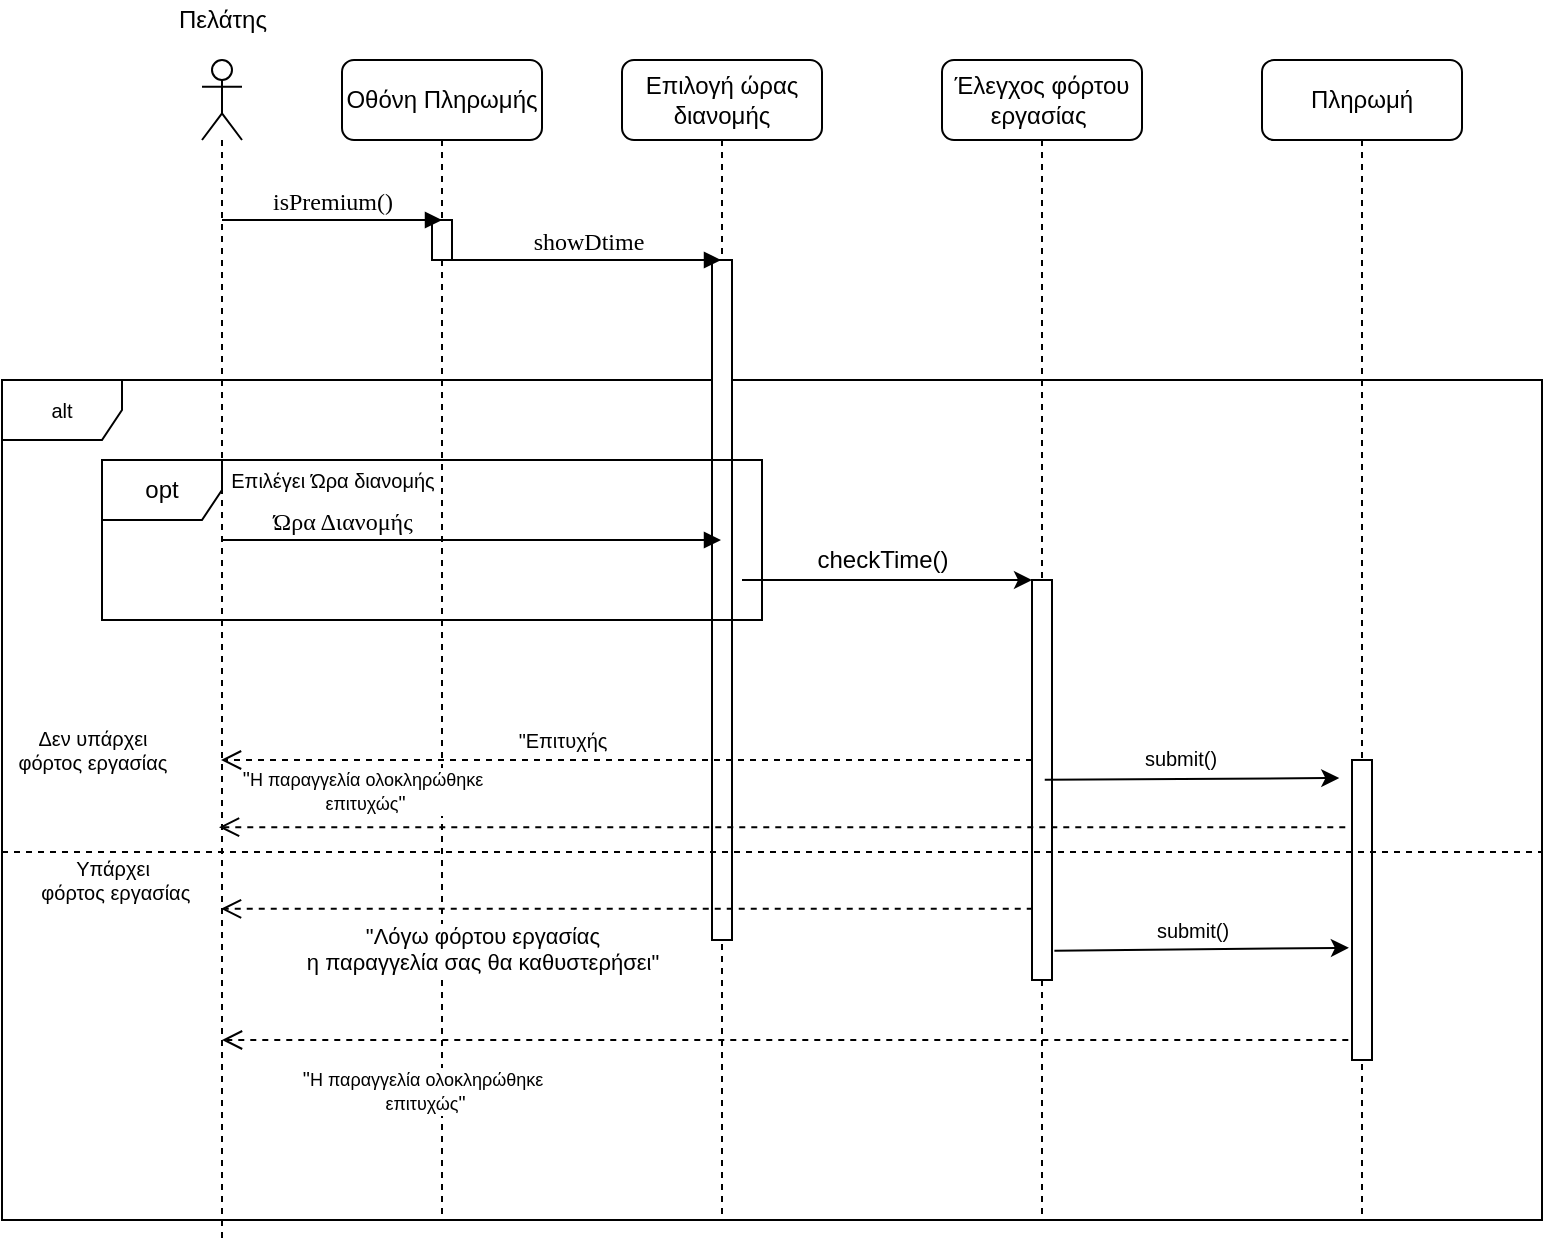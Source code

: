 <mxfile version="20.0.0" type="device"><diagram name="Page-1" id="13e1069c-82ec-6db2-03f1-153e76fe0fe0"><mxGraphModel dx="2587" dy="625" grid="1" gridSize="10" guides="1" tooltips="1" connect="1" arrows="1" fold="1" page="1" pageScale="1" pageWidth="1100" pageHeight="850" background="none" math="0" shadow="0"><root><mxCell id="0"/><mxCell id="1" parent="0"/><mxCell id="qmnDeg5BUjHnrOhxv2EJ-23" value="alt" style="shape=umlFrame;whiteSpace=wrap;html=1;fontSize=10;" vertex="1" parent="1"><mxGeometry x="-70" y="240" width="770" height="420" as="geometry"/></mxCell><mxCell id="7baba1c4bc27f4b0-2" value="&lt;span style=&quot;font-family: Helvetica;&quot;&gt;Επιλογή ώρας διανομής&lt;/span&gt;" style="shape=umlLifeline;perimeter=lifelinePerimeter;whiteSpace=wrap;html=1;container=1;collapsible=0;recursiveResize=0;outlineConnect=0;rounded=1;shadow=0;comic=0;labelBackgroundColor=none;strokeWidth=1;fontFamily=Verdana;fontSize=12;align=center;" parent="1" vertex="1"><mxGeometry x="240" y="80" width="100" height="580" as="geometry"/></mxCell><mxCell id="7baba1c4bc27f4b0-10" value="" style="html=1;points=[];perimeter=orthogonalPerimeter;rounded=0;shadow=0;comic=0;labelBackgroundColor=none;strokeWidth=1;fontFamily=Verdana;fontSize=12;align=center;" parent="7baba1c4bc27f4b0-2" vertex="1"><mxGeometry x="45" y="100" width="10" height="340" as="geometry"/></mxCell><mxCell id="7baba1c4bc27f4b0-3" value="&lt;span style=&quot;font-family: Helvetica;&quot;&gt;Πληρωμή&lt;/span&gt;" style="shape=umlLifeline;perimeter=lifelinePerimeter;whiteSpace=wrap;html=1;container=1;collapsible=0;recursiveResize=0;outlineConnect=0;rounded=1;shadow=0;comic=0;labelBackgroundColor=none;strokeWidth=1;fontFamily=Verdana;fontSize=12;align=center;" parent="1" vertex="1"><mxGeometry x="560" y="80" width="100" height="580" as="geometry"/></mxCell><mxCell id="7baba1c4bc27f4b0-13" value="" style="html=1;points=[];perimeter=orthogonalPerimeter;rounded=0;shadow=0;comic=0;labelBackgroundColor=none;strokeWidth=1;fontFamily=Verdana;fontSize=12;align=center;" parent="7baba1c4bc27f4b0-3" vertex="1"><mxGeometry x="45" y="350" width="10" height="150" as="geometry"/></mxCell><mxCell id="7baba1c4bc27f4b0-8" value="&lt;span style=&quot;font-family: Helvetica;&quot;&gt;Οθόνη Πληρωμής&lt;/span&gt;" style="shape=umlLifeline;perimeter=lifelinePerimeter;whiteSpace=wrap;html=1;container=1;collapsible=0;recursiveResize=0;outlineConnect=0;rounded=1;shadow=0;comic=0;labelBackgroundColor=none;strokeWidth=1;fontFamily=Verdana;fontSize=12;align=center;" parent="1" vertex="1"><mxGeometry x="100" y="80" width="100" height="580" as="geometry"/></mxCell><mxCell id="7baba1c4bc27f4b0-9" value="" style="html=1;points=[];perimeter=orthogonalPerimeter;rounded=0;shadow=0;comic=0;labelBackgroundColor=none;strokeWidth=1;fontFamily=Verdana;fontSize=12;align=center;" parent="7baba1c4bc27f4b0-8" vertex="1"><mxGeometry x="45" y="80" width="10" height="20" as="geometry"/></mxCell><mxCell id="qmnDeg5BUjHnrOhxv2EJ-9" value="opt" style="shape=umlFrame;whiteSpace=wrap;html=1;" vertex="1" parent="7baba1c4bc27f4b0-8"><mxGeometry x="-120" y="200" width="330" height="80" as="geometry"/></mxCell><mxCell id="qmnDeg5BUjHnrOhxv2EJ-24" value="Επιλέγει Ώρα διανομής" style="text;html=1;align=center;verticalAlign=middle;resizable=0;points=[];autosize=1;strokeColor=none;fillColor=none;fontSize=10;" vertex="1" parent="7baba1c4bc27f4b0-8"><mxGeometry x="-65" y="200" width="120" height="20" as="geometry"/></mxCell><mxCell id="qmnDeg5BUjHnrOhxv2EJ-1" value="" style="shape=umlLifeline;participant=umlActor;perimeter=lifelinePerimeter;whiteSpace=wrap;html=1;container=1;collapsible=0;recursiveResize=0;verticalAlign=top;spacingTop=36;outlineConnect=0;" vertex="1" parent="1"><mxGeometry x="30" y="80" width="20" height="590" as="geometry"/></mxCell><mxCell id="qmnDeg5BUjHnrOhxv2EJ-4" value="&lt;blockquote style=&quot;margin: 0 0 0 40px; border: none; padding: 0px;&quot;&gt;Πελάτης&lt;/blockquote&gt;" style="text;html=1;align=center;verticalAlign=middle;resizable=0;points=[];autosize=1;strokeColor=none;fillColor=none;" vertex="1" parent="1"><mxGeometry x="-30" y="50" width="100" height="20" as="geometry"/></mxCell><mxCell id="qmnDeg5BUjHnrOhxv2EJ-5" value="isPremium()" style="html=1;verticalAlign=bottom;endArrow=block;labelBackgroundColor=none;fontFamily=Verdana;fontSize=12;edgeStyle=elbowEdgeStyle;elbow=vertical;" edge="1" parent="1"><mxGeometry relative="1" as="geometry"><mxPoint x="40" y="160" as="sourcePoint"/><mxPoint x="150" y="160" as="targetPoint"/></mxGeometry></mxCell><mxCell id="qmnDeg5BUjHnrOhxv2EJ-7" value="Ώρα Διανομής" style="html=1;verticalAlign=bottom;endArrow=block;labelBackgroundColor=none;fontFamily=Verdana;fontSize=12;edgeStyle=elbowEdgeStyle;elbow=vertical;" edge="1" parent="1"><mxGeometry x="-0.519" relative="1" as="geometry"><mxPoint x="40" y="320" as="sourcePoint"/><mxPoint x="289.5" y="320" as="targetPoint"/><mxPoint as="offset"/></mxGeometry></mxCell><mxCell id="qmnDeg5BUjHnrOhxv2EJ-8" value="showDtime" style="html=1;verticalAlign=bottom;endArrow=block;labelBackgroundColor=none;fontFamily=Verdana;fontSize=12;edgeStyle=elbowEdgeStyle;elbow=vertical;" edge="1" parent="1"><mxGeometry relative="1" as="geometry"><mxPoint x="155" y="180" as="sourcePoint"/><mxPoint x="289.5" y="180" as="targetPoint"/></mxGeometry></mxCell><mxCell id="qmnDeg5BUjHnrOhxv2EJ-12" value="&lt;font face=&quot;Helvetica&quot;&gt;Έλεγχος φόρτου εργασίας&amp;nbsp;&lt;/font&gt;" style="shape=umlLifeline;perimeter=lifelinePerimeter;whiteSpace=wrap;html=1;container=1;collapsible=0;recursiveResize=0;outlineConnect=0;rounded=1;shadow=0;comic=0;labelBackgroundColor=none;strokeWidth=1;fontFamily=Verdana;fontSize=12;align=center;" vertex="1" parent="1"><mxGeometry x="400" y="80" width="100" height="580" as="geometry"/></mxCell><mxCell id="qmnDeg5BUjHnrOhxv2EJ-13" value="" style="html=1;points=[];perimeter=orthogonalPerimeter;rounded=0;shadow=0;comic=0;labelBackgroundColor=none;strokeWidth=1;fontFamily=Verdana;fontSize=12;align=center;" vertex="1" parent="qmnDeg5BUjHnrOhxv2EJ-12"><mxGeometry x="45" y="260" width="10" height="200" as="geometry"/></mxCell><mxCell id="qmnDeg5BUjHnrOhxv2EJ-14" value="" style="endArrow=classic;html=1;rounded=0;" edge="1" parent="1" target="qmnDeg5BUjHnrOhxv2EJ-13"><mxGeometry width="50" height="50" relative="1" as="geometry"><mxPoint x="300" y="340" as="sourcePoint"/><mxPoint x="410" y="340" as="targetPoint"/><Array as="points"><mxPoint x="420" y="340"/></Array></mxGeometry></mxCell><mxCell id="qmnDeg5BUjHnrOhxv2EJ-15" value="checkTime()" style="text;html=1;align=center;verticalAlign=middle;resizable=0;points=[];autosize=1;strokeColor=none;fillColor=none;" vertex="1" parent="1"><mxGeometry x="330" y="320" width="80" height="20" as="geometry"/></mxCell><mxCell id="qmnDeg5BUjHnrOhxv2EJ-17" value="&quot;Λόγω φόρτου εργασίας &lt;br&gt;η παραγγελία σας θα καθυστερήσει&quot;" style="html=1;verticalAlign=bottom;endArrow=open;dashed=1;endSize=8;rounded=0;" edge="1" parent="1"><mxGeometry x="0.356" y="110" relative="1" as="geometry"><mxPoint x="445" y="430" as="sourcePoint"/><mxPoint x="39.5" y="430" as="targetPoint"/><Array as="points"/><mxPoint as="offset"/></mxGeometry></mxCell><mxCell id="qmnDeg5BUjHnrOhxv2EJ-18" value="" style="endArrow=none;dashed=1;html=1;rounded=0;fontSize=10;" edge="1" parent="1"><mxGeometry width="50" height="50" relative="1" as="geometry"><mxPoint x="-70" y="476" as="sourcePoint"/><mxPoint x="700" y="476" as="targetPoint"/></mxGeometry></mxCell><mxCell id="qmnDeg5BUjHnrOhxv2EJ-20" value="" style="endArrow=classic;html=1;rounded=0;fontSize=10;entryX=-0.054;entryY=0.939;entryDx=0;entryDy=0;entryPerimeter=0;exitX=1.219;exitY=0.927;exitDx=0;exitDy=0;exitPerimeter=0;" edge="1" parent="1"><mxGeometry width="50" height="50" relative="1" as="geometry"><mxPoint x="456.19" y="525.4" as="sourcePoint"/><mxPoint x="603.46" y="523.9" as="targetPoint"/></mxGeometry></mxCell><mxCell id="qmnDeg5BUjHnrOhxv2EJ-22" value="submit()" style="text;html=1;align=center;verticalAlign=middle;resizable=0;points=[];autosize=1;strokeColor=none;fillColor=none;fontSize=10;" vertex="1" parent="1"><mxGeometry x="500" y="505" width="50" height="20" as="geometry"/></mxCell><mxCell id="qmnDeg5BUjHnrOhxv2EJ-25" value="Υπάρχει&lt;br&gt;&amp;nbsp;φόρτος εργασίας" style="text;html=1;align=center;verticalAlign=middle;resizable=0;points=[];autosize=1;strokeColor=none;fillColor=none;fontSize=10;" vertex="1" parent="1"><mxGeometry x="-60" y="475" width="90" height="30" as="geometry"/></mxCell><mxCell id="qmnDeg5BUjHnrOhxv2EJ-26" value="&quot;Επιτυχής" style="html=1;verticalAlign=bottom;endArrow=open;dashed=1;endSize=8;rounded=0;fontSize=10;exitX=0.037;exitY=0.827;exitDx=0;exitDy=0;exitPerimeter=0;" edge="1" parent="1"><mxGeometry x="0.16" y="-75" relative="1" as="geometry"><mxPoint x="445.37" y="504.4" as="sourcePoint"/><mxPoint x="39.5" y="504.4" as="targetPoint"/><mxPoint as="offset"/></mxGeometry></mxCell><mxCell id="qmnDeg5BUjHnrOhxv2EJ-27" value="Δεν υπάρχει &lt;br&gt;φόρτος εργασίας" style="text;html=1;align=center;verticalAlign=middle;resizable=0;points=[];autosize=1;strokeColor=none;fillColor=none;fontSize=10;" vertex="1" parent="1"><mxGeometry x="-70" y="410" width="90" height="30" as="geometry"/></mxCell><mxCell id="qmnDeg5BUjHnrOhxv2EJ-29" value="" style="endArrow=classic;html=1;rounded=0;fontSize=10;entryX=-0.054;entryY=0.939;entryDx=0;entryDy=0;entryPerimeter=0;exitX=1.219;exitY=0.927;exitDx=0;exitDy=0;exitPerimeter=0;" edge="1" parent="1"><mxGeometry width="50" height="50" relative="1" as="geometry"><mxPoint x="451.37" y="439.89" as="sourcePoint"/><mxPoint x="598.64" y="439" as="targetPoint"/></mxGeometry></mxCell><mxCell id="qmnDeg5BUjHnrOhxv2EJ-30" value="submit()" style="text;html=1;align=center;verticalAlign=middle;resizable=0;points=[];autosize=1;strokeColor=none;fillColor=none;fontSize=10;" vertex="1" parent="1"><mxGeometry x="494.18" y="419.49" width="50" height="20" as="geometry"/></mxCell><mxCell id="qmnDeg5BUjHnrOhxv2EJ-31" value="&quot;&lt;font style=&quot;font-size: 9px;&quot;&gt;Η παραγγελία ολοκληρώθηκε&lt;br&gt;&amp;nbsp;επιτυχώς&lt;/font&gt;&quot;" style="html=1;verticalAlign=bottom;endArrow=open;dashed=1;endSize=8;rounded=0;fontSize=10;exitX=-0.236;exitY=0.336;exitDx=0;exitDy=0;exitPerimeter=0;" edge="1" parent="1"><mxGeometry x="0.746" y="-4" relative="1" as="geometry"><mxPoint x="601.64" y="463.6" as="sourcePoint"/><mxPoint x="38.5" y="463.6" as="targetPoint"/><mxPoint as="offset"/></mxGeometry></mxCell><mxCell id="qmnDeg5BUjHnrOhxv2EJ-34" value="&quot;&lt;font style=&quot;font-size: 9px;&quot;&gt;Η παραγγελία ολοκληρώθηκε&lt;br&gt;&amp;nbsp;επιτυχώς&lt;/font&gt;&quot;" style="html=1;verticalAlign=bottom;endArrow=open;dashed=1;endSize=8;rounded=0;fontSize=10;exitX=-0.236;exitY=0.336;exitDx=0;exitDy=0;exitPerimeter=0;" edge="1" parent="1"><mxGeometry x="0.645" y="40" relative="1" as="geometry"><mxPoint x="603.14" y="570.0" as="sourcePoint"/><mxPoint x="40" y="570.0" as="targetPoint"/><mxPoint as="offset"/></mxGeometry></mxCell></root></mxGraphModel></diagram></mxfile>